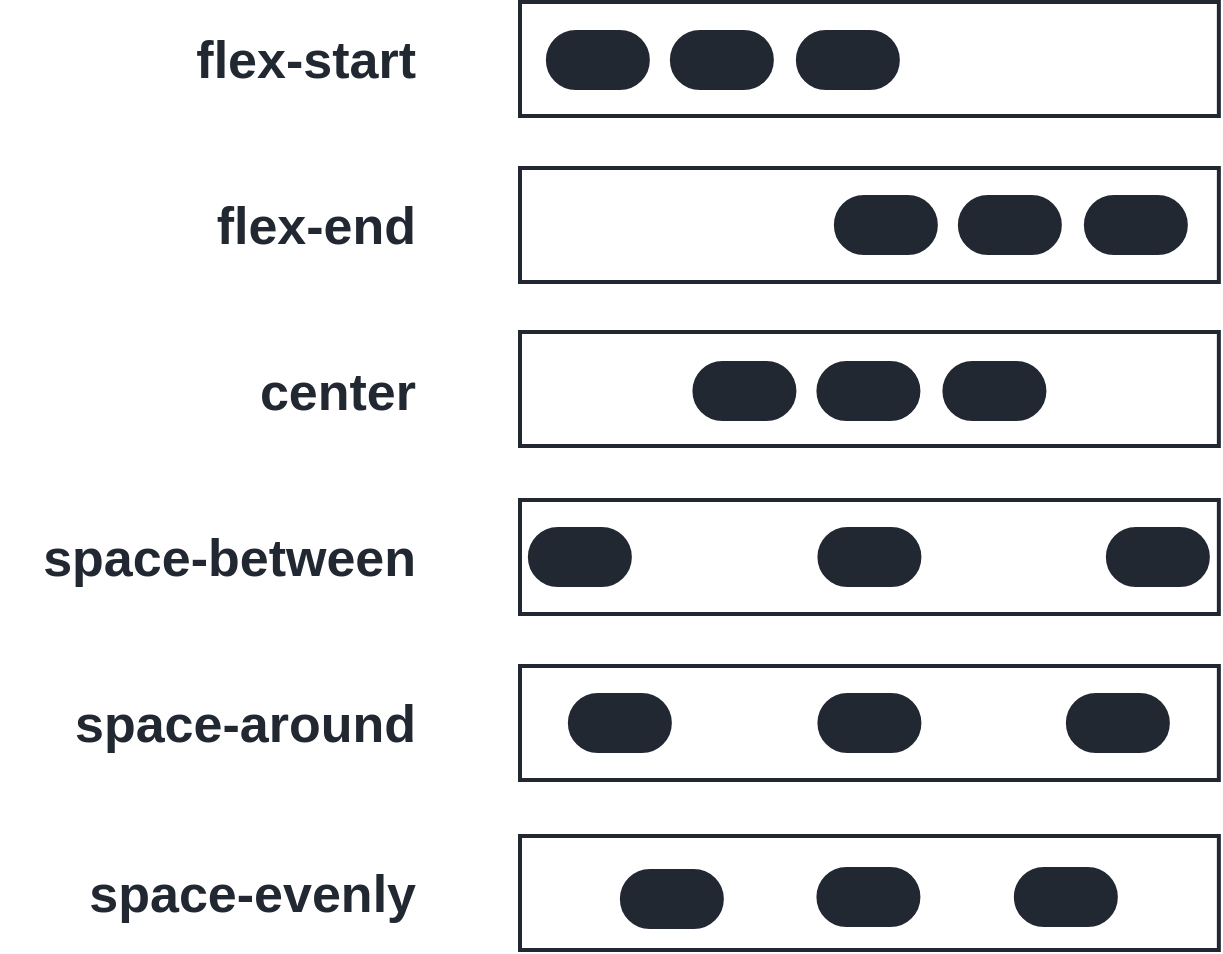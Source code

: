 <mxfile version="27.0.6">
  <diagram name="Page-1" id="2IuwrcEHZPXtzdFcdliy">
    <mxGraphModel dx="1426" dy="795" grid="1" gridSize="10" guides="1" tooltips="1" connect="1" arrows="1" fold="1" page="1" pageScale="1" pageWidth="850" pageHeight="1100" math="0" shadow="0">
      <root>
        <mxCell id="0" />
        <mxCell id="1" parent="0" />
        <mxCell id="yDPN1Ur3vN4RVwyNuFDy-28" value="flex-start" style="text;html=1;align=right;verticalAlign=middle;whiteSpace=wrap;rounded=0;fillColor=none;fontColor=light-dark(#222832,#FFFFFF);strokeColor=none;fontSize=26;fontStyle=1" parent="1" vertex="1">
          <mxGeometry x="200" y="53.5" width="140" height="30" as="geometry" />
        </mxCell>
        <mxCell id="yDPN1Ur3vN4RVwyNuFDy-2" value="" style="rounded=0;whiteSpace=wrap;html=1;fillColor=none;strokeColor=light-dark(#222832,#FFFFFF);strokeWidth=2;aspect=fixed;fontColor=light-dark(#222832,#FFFFFF);" parent="1" vertex="1">
          <mxGeometry x="390" y="40" width="349.43" height="57" as="geometry" />
        </mxCell>
        <mxCell id="yDPN1Ur3vN4RVwyNuFDy-3" value="" style="rounded=0;whiteSpace=wrap;html=1;fillColor=none;strokeColor=light-dark(#222832,#FFFFFF);strokeWidth=2;aspect=fixed;fontColor=light-dark(#222832,#FFFFFF);" parent="1" vertex="1">
          <mxGeometry x="390" y="123" width="349.43" height="57" as="geometry" />
        </mxCell>
        <mxCell id="yDPN1Ur3vN4RVwyNuFDy-4" value="" style="rounded=0;whiteSpace=wrap;html=1;fillColor=none;strokeColor=light-dark(#222832,#FFFFFF);strokeWidth=2;aspect=fixed;fontColor=light-dark(#222832,#FFFFFF);" parent="1" vertex="1">
          <mxGeometry x="390" y="205" width="349.43" height="57" as="geometry" />
        </mxCell>
        <mxCell id="yDPN1Ur3vN4RVwyNuFDy-5" value="" style="rounded=0;whiteSpace=wrap;html=1;fillColor=none;strokeColor=light-dark(#222832,#FFFFFF);strokeWidth=2;aspect=fixed;fontColor=light-dark(#222832,#FFFFFF);" parent="1" vertex="1">
          <mxGeometry x="390" y="289" width="349.43" height="57" as="geometry" />
        </mxCell>
        <mxCell id="yDPN1Ur3vN4RVwyNuFDy-6" value="" style="rounded=0;whiteSpace=wrap;html=1;fillColor=none;strokeColor=light-dark(#222832,#FFFFFF);strokeWidth=2;aspect=fixed;fontColor=light-dark(#222832,#FFFFFF);" parent="1" vertex="1">
          <mxGeometry x="390" y="372" width="349.43" height="57" as="geometry" />
        </mxCell>
        <mxCell id="yDPN1Ur3vN4RVwyNuFDy-7" value="" style="rounded=0;whiteSpace=wrap;html=1;fillColor=none;strokeColor=light-dark(#222832,#FFFFFF);strokeWidth=2;aspect=fixed;fontColor=light-dark(#222832,#FFFFFF);" parent="1" vertex="1">
          <mxGeometry x="390" y="457" width="349.43" height="57" as="geometry" />
        </mxCell>
        <mxCell id="yDPN1Ur3vN4RVwyNuFDy-8" value="" style="rounded=1;whiteSpace=wrap;html=1;perimeterSpacing=10;arcSize=50;strokeColor=light-dark(#222832,#FFFFFF);fillColor=light-dark(#222832,#FFFFFF);aspect=fixed;fontColor=light-dark(#222832,#FFFFFF);" parent="1" vertex="1">
          <mxGeometry x="528.43" y="54.5" width="51" height="29" as="geometry" />
        </mxCell>
        <mxCell id="yDPN1Ur3vN4RVwyNuFDy-9" value="" style="rounded=1;whiteSpace=wrap;html=1;perimeterSpacing=10;arcSize=50;strokeColor=light-dark(#222832,#FFFFFF);fillColor=light-dark(#222832,#FFFFFF);aspect=fixed;fontColor=light-dark(#222832,#FFFFFF);" parent="1" vertex="1">
          <mxGeometry x="465.43" y="54.5" width="51" height="29" as="geometry" />
        </mxCell>
        <mxCell id="yDPN1Ur3vN4RVwyNuFDy-10" value="" style="rounded=1;whiteSpace=wrap;html=1;perimeterSpacing=10;arcSize=50;strokeColor=light-dark(#222832,#FFFFFF);fillColor=light-dark(#222832,#FFFFFF);aspect=fixed;fontColor=light-dark(#222832,#FFFFFF);" parent="1" vertex="1">
          <mxGeometry x="403.43" y="54.5" width="51" height="29" as="geometry" />
        </mxCell>
        <mxCell id="yDPN1Ur3vN4RVwyNuFDy-12" value="" style="rounded=1;whiteSpace=wrap;html=1;perimeterSpacing=10;arcSize=50;strokeColor=light-dark(#222832,#FFFFFF);fillColor=light-dark(#222832,#FFFFFF);aspect=fixed;fontColor=light-dark(#222832,#FFFFFF);" parent="1" vertex="1">
          <mxGeometry x="672.43" y="137" width="51" height="29" as="geometry" />
        </mxCell>
        <mxCell id="yDPN1Ur3vN4RVwyNuFDy-13" value="" style="rounded=1;whiteSpace=wrap;html=1;perimeterSpacing=10;arcSize=50;strokeColor=light-dark(#222832,#FFFFFF);fillColor=light-dark(#222832,#FFFFFF);aspect=fixed;fontColor=light-dark(#222832,#FFFFFF);" parent="1" vertex="1">
          <mxGeometry x="609.43" y="137" width="51" height="29" as="geometry" />
        </mxCell>
        <mxCell id="yDPN1Ur3vN4RVwyNuFDy-14" value="" style="rounded=1;whiteSpace=wrap;html=1;perimeterSpacing=10;arcSize=50;strokeColor=light-dark(#222832,#FFFFFF);fillColor=light-dark(#222832,#FFFFFF);aspect=fixed;fontColor=light-dark(#222832,#FFFFFF);" parent="1" vertex="1">
          <mxGeometry x="547.43" y="137" width="51" height="29" as="geometry" />
        </mxCell>
        <mxCell id="yDPN1Ur3vN4RVwyNuFDy-15" value="" style="rounded=1;whiteSpace=wrap;html=1;perimeterSpacing=10;arcSize=50;strokeColor=light-dark(#222832,#FFFFFF);fillColor=light-dark(#222832,#FFFFFF);aspect=fixed;fontColor=light-dark(#222832,#FFFFFF);" parent="1" vertex="1">
          <mxGeometry x="601.71" y="220" width="51" height="29" as="geometry" />
        </mxCell>
        <mxCell id="yDPN1Ur3vN4RVwyNuFDy-16" value="" style="rounded=1;whiteSpace=wrap;html=1;perimeterSpacing=10;arcSize=50;strokeColor=light-dark(#222832,#FFFFFF);fillColor=light-dark(#222832,#FFFFFF);aspect=fixed;fontColor=light-dark(#222832,#FFFFFF);" parent="1" vertex="1">
          <mxGeometry x="538.71" y="220" width="51" height="29" as="geometry" />
        </mxCell>
        <mxCell id="yDPN1Ur3vN4RVwyNuFDy-17" value="" style="rounded=1;whiteSpace=wrap;html=1;perimeterSpacing=10;arcSize=50;strokeColor=light-dark(#222832,#FFFFFF);fillColor=light-dark(#222832,#FFFFFF);aspect=fixed;fontColor=light-dark(#222832,#FFFFFF);" parent="1" vertex="1">
          <mxGeometry x="476.71" y="220" width="51" height="29" as="geometry" />
        </mxCell>
        <mxCell id="yDPN1Ur3vN4RVwyNuFDy-18" value="" style="rounded=1;whiteSpace=wrap;html=1;perimeterSpacing=10;arcSize=50;strokeColor=light-dark(#222832,#FFFFFF);fillColor=light-dark(#222832,#FFFFFF);aspect=fixed;fontColor=light-dark(#222832,#FFFFFF);" parent="1" vertex="1">
          <mxGeometry x="683.43" y="303" width="51" height="29" as="geometry" />
        </mxCell>
        <mxCell id="yDPN1Ur3vN4RVwyNuFDy-19" value="" style="rounded=1;whiteSpace=wrap;html=1;perimeterSpacing=10;arcSize=50;strokeColor=light-dark(#222832,#FFFFFF);fillColor=light-dark(#222832,#FFFFFF);aspect=fixed;fontColor=light-dark(#222832,#FFFFFF);" parent="1" vertex="1">
          <mxGeometry x="539.21" y="303" width="51" height="29" as="geometry" />
        </mxCell>
        <mxCell id="yDPN1Ur3vN4RVwyNuFDy-20" value="" style="rounded=1;whiteSpace=wrap;html=1;perimeterSpacing=10;arcSize=50;strokeColor=light-dark(#222832,#FFFFFF);fillColor=light-dark(#222832,#FFFFFF);aspect=fixed;fontColor=light-dark(#222832,#FFFFFF);" parent="1" vertex="1">
          <mxGeometry x="539.21" y="386" width="51" height="29" as="geometry" />
        </mxCell>
        <mxCell id="yDPN1Ur3vN4RVwyNuFDy-21" value="" style="rounded=1;whiteSpace=wrap;html=1;perimeterSpacing=10;arcSize=50;strokeColor=light-dark(#222832,#FFFFFF);fillColor=light-dark(#222832,#FFFFFF);aspect=fixed;fontColor=light-dark(#222832,#FFFFFF);" parent="1" vertex="1">
          <mxGeometry x="394.43" y="303" width="51" height="29" as="geometry" />
        </mxCell>
        <mxCell id="yDPN1Ur3vN4RVwyNuFDy-22" value="" style="rounded=1;whiteSpace=wrap;html=1;perimeterSpacing=10;arcSize=50;strokeColor=light-dark(#222832,#FFFFFF);fillColor=light-dark(#222832,#FFFFFF);aspect=fixed;fontColor=light-dark(#222832,#FFFFFF);" parent="1" vertex="1">
          <mxGeometry x="414.43" y="386" width="51" height="29" as="geometry" />
        </mxCell>
        <mxCell id="yDPN1Ur3vN4RVwyNuFDy-23" value="" style="rounded=1;whiteSpace=wrap;html=1;perimeterSpacing=10;arcSize=50;strokeColor=light-dark(#222832,#FFFFFF);fillColor=light-dark(#222832,#FFFFFF);aspect=fixed;fontColor=light-dark(#222832,#FFFFFF);" parent="1" vertex="1">
          <mxGeometry x="663.43" y="386" width="51" height="29" as="geometry" />
        </mxCell>
        <mxCell id="yDPN1Ur3vN4RVwyNuFDy-24" value="" style="rounded=1;whiteSpace=wrap;html=1;perimeterSpacing=10;arcSize=50;strokeColor=light-dark(#222832,#FFFFFF);fillColor=light-dark(#222832,#FFFFFF);aspect=fixed;fontColor=light-dark(#222832,#FFFFFF);" parent="1" vertex="1">
          <mxGeometry x="538.71" y="473" width="51" height="29" as="geometry" />
        </mxCell>
        <mxCell id="yDPN1Ur3vN4RVwyNuFDy-25" value="" style="rounded=1;whiteSpace=wrap;html=1;perimeterSpacing=10;arcSize=50;strokeColor=light-dark(#222832,#FFFFFF);fillColor=light-dark(#222832,#FFFFFF);aspect=fixed;fontColor=light-dark(#222832,#FFFFFF);" parent="1" vertex="1">
          <mxGeometry x="440.43" y="474" width="51" height="29" as="geometry" />
        </mxCell>
        <mxCell id="yDPN1Ur3vN4RVwyNuFDy-26" value="" style="rounded=1;whiteSpace=wrap;html=1;perimeterSpacing=10;arcSize=50;strokeColor=light-dark(#222832,#FFFFFF);fillColor=light-dark(#222832,#FFFFFF);aspect=fixed;fontColor=light-dark(#222832,#FFFFFF);" parent="1" vertex="1">
          <mxGeometry x="637.43" y="473" width="51" height="29" as="geometry" />
        </mxCell>
        <mxCell id="yDPN1Ur3vN4RVwyNuFDy-29" value="flex-end" style="text;html=1;align=right;verticalAlign=middle;whiteSpace=wrap;rounded=0;fillColor=none;fontColor=light-dark(#222832,#FFFFFF);strokeColor=none;fontSize=26;fontStyle=1" parent="1" vertex="1">
          <mxGeometry x="200" y="136.5" width="140" height="30" as="geometry" />
        </mxCell>
        <mxCell id="yDPN1Ur3vN4RVwyNuFDy-30" value="center" style="text;html=1;align=right;verticalAlign=middle;whiteSpace=wrap;rounded=0;fillColor=none;fontColor=light-dark(#222832,#FFFFFF);strokeColor=none;fontSize=26;fontStyle=1" parent="1" vertex="1">
          <mxGeometry x="200" y="219.5" width="140" height="30" as="geometry" />
        </mxCell>
        <mxCell id="yDPN1Ur3vN4RVwyNuFDy-31" value="space-between" style="text;html=1;align=right;verticalAlign=middle;whiteSpace=wrap;rounded=0;fillColor=none;fontColor=light-dark(#222832,#FFFFFF);strokeColor=none;fontSize=26;fontStyle=1" parent="1" vertex="1">
          <mxGeometry x="150" y="302.5" width="190" height="30" as="geometry" />
        </mxCell>
        <mxCell id="yDPN1Ur3vN4RVwyNuFDy-32" value="space-around" style="text;html=1;align=right;verticalAlign=middle;whiteSpace=wrap;rounded=0;fillColor=none;fontColor=light-dark(#222832,#FFFFFF);strokeColor=none;fontSize=26;fontStyle=1" parent="1" vertex="1">
          <mxGeometry x="130" y="385.5" width="210" height="30" as="geometry" />
        </mxCell>
        <mxCell id="yDPN1Ur3vN4RVwyNuFDy-33" value="space-evenly" style="text;html=1;align=right;verticalAlign=middle;whiteSpace=wrap;rounded=0;fillColor=none;fontColor=light-dark(#222832,#FFFFFF);strokeColor=none;fontSize=26;fontStyle=1" parent="1" vertex="1">
          <mxGeometry x="130" y="470.5" width="210" height="30" as="geometry" />
        </mxCell>
      </root>
    </mxGraphModel>
  </diagram>
</mxfile>

